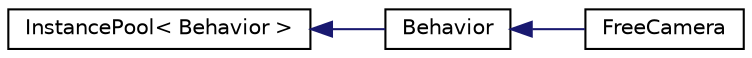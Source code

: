 digraph "Graphical Class Hierarchy"
{
 // INTERACTIVE_SVG=YES
 // LATEX_PDF_SIZE
  edge [fontname="Helvetica",fontsize="10",labelfontname="Helvetica",labelfontsize="10"];
  node [fontname="Helvetica",fontsize="10",shape=record];
  rankdir="LR";
  Node0 [label="InstancePool\< Behavior \>",height=0.2,width=0.4,color="black", fillcolor="white", style="filled",URL="$class_instance_pool.html",tooltip=" "];
  Node0 -> Node1 [dir="back",color="midnightblue",fontsize="10",style="solid",fontname="Helvetica"];
  Node1 [label="Behavior",height=0.2,width=0.4,color="black", fillcolor="white", style="filled",URL="$class_behavior.html",tooltip="Logic implemented in the Update method is meant to be implemented by all inheriting classes...."];
  Node1 -> Node2 [dir="back",color="midnightblue",fontsize="10",style="solid",fontname="Helvetica"];
  Node2 [label="FreeCamera",height=0.2,width=0.4,color="black", fillcolor="white", style="filled",URL="$class_free_camera.html",tooltip=" "];
}
